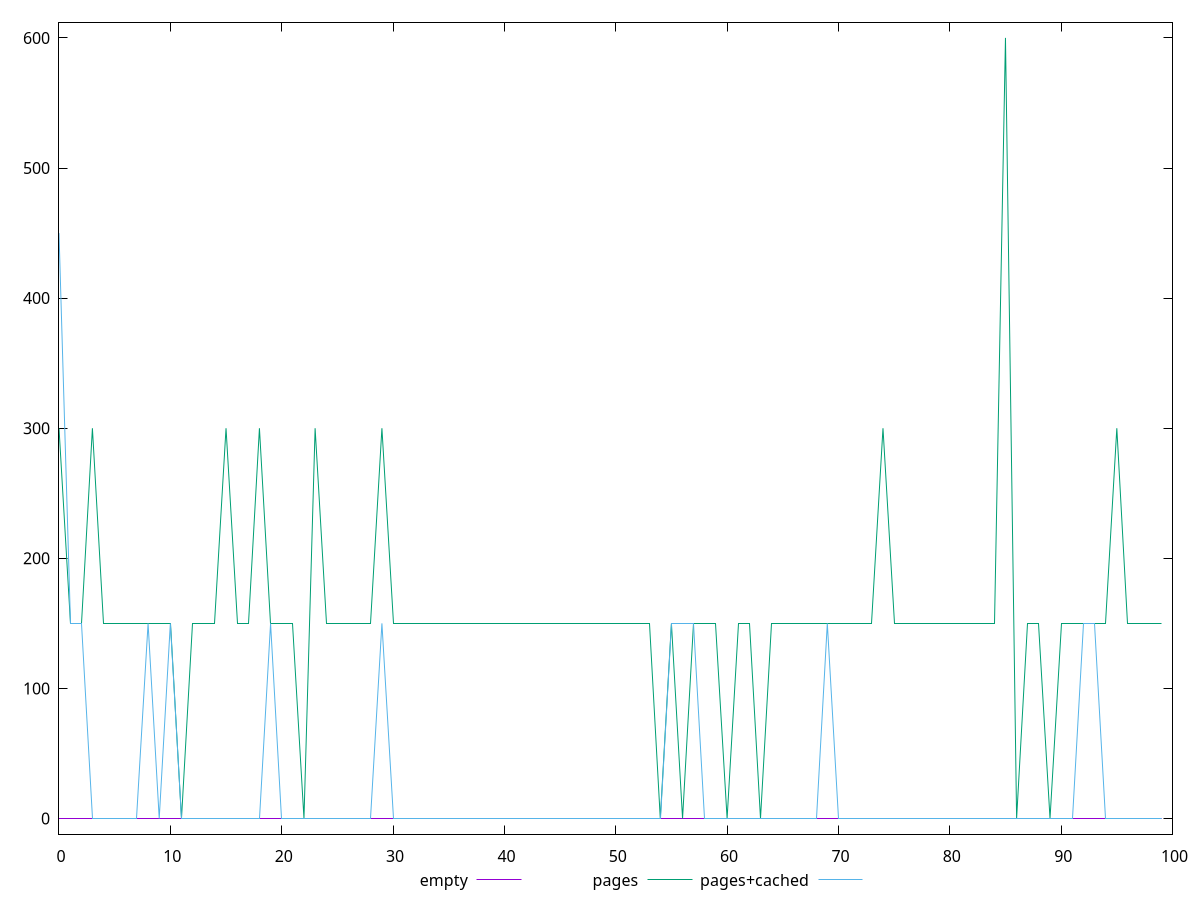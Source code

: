 $_empty <<EOF
0
0
0
0
0
0
0
0
0
0
0
0
0
0
0
0
0
0
0
0
0
0
0
0
0
0
0
0
0
0
0
0
0
0
0
0
0
0
0
0
0
0
0
0
0
0
0
0
0
0
0
0
0
0
0
0
0
0
0
0
0
0
0
0
0
0
0
0
0
0
0
0
0
0
0
0
0
0
0
0
0
0
0
0
0
0
0
0
0
0
0
0
0
0
0
0
0
0
0
0
EOF
$_pages <<EOF
300
150
150
300
150
150
150
150
150
150
150
0
150
150
150
300
150
150
300
150
150
150
0
300
150
150
150
150
150
300
150
150
150
150
150
150
150
150
150
150
150
150
150
150
150
150
150
150
150
150
150
150
150
150
0
150
0
150
150
150
0
150
150
0
150
150
150
150
150
150
150
150
150
150
300
150
150
150
150
150
150
150
150
150
150
600
0
150
150
0
150
150
150
150
150
300
150
150
150
150
EOF
$_pagesCached <<EOF
450
150
150
0
0
0
0
0
150
0
150
0
0
0
0
0
0
0
0
150
0
0
0
0
0
0
0
0
0
150
0
0
0
0
0
0
0
0
0
0
0
0
0
0
0
0
0
0
0
0
0
0
0
0
0
150
150
150
0
0
0
0
0
0
0
0
0
0
0
150
0
0
0
0
0
0
0
0
0
0
0
0
0
0
0
0
0
0
0
0
0
0
150
150
0
0
0
0
0
0
EOF
set key outside below
set terminal pngcairo
set output "report_00006_2020-11-02T20-21-41.718Z/unused-css-rules/unused-css-rules_empty_pages_pages+cached.png"
set yrange [-12:612]
plot $_empty title "empty" with line ,$_pages title "pages" with line ,$_pagesCached title "pages+cached" with line ,